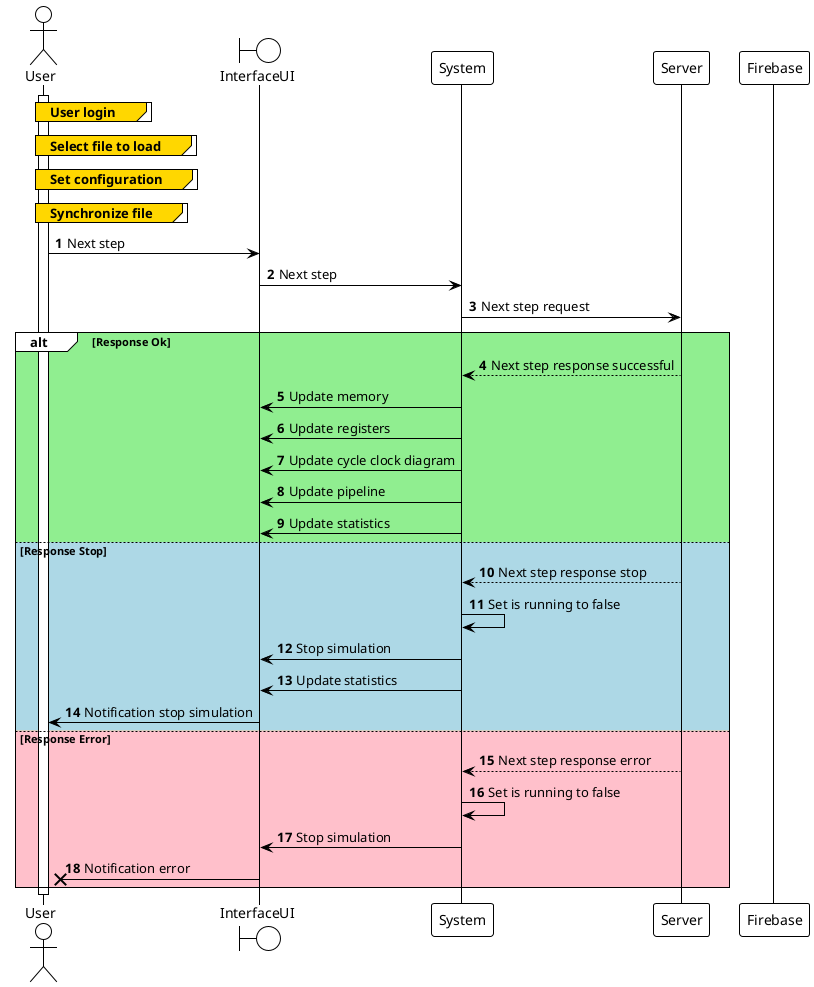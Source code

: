 @startuml
'https://plantuml.com/sequence-diagram
!theme plain
'!pragma teoz true &
autonumber

actor User
boundary InterfaceUI
participant System
participant Server
participant Firebase

activate User
group#Gold User login

end
group#Gold Select file to load

end
group#Gold Set configuration

end
group#Gold Synchronize file

end

User -> InterfaceUI: Next step
InterfaceUI -> System: Next step
System -> Server: Next step request

alt #LightGreen Response Ok
  System <-- Server: Next step response successful
  InterfaceUI <- System: Update memory
  InterfaceUI <- System: Update registers
  InterfaceUI <- System: Update cycle clock diagram
  InterfaceUI <- System: Update pipeline
  InterfaceUI <- System: Update statistics
else #LightBlue  Response Stop
  System <-- Server: Next step response stop
  System -> System: Set is running to false
  InterfaceUI <- System: Stop simulation
  InterfaceUI <- System: Update statistics
  User <- InterfaceUI: Notification stop simulation
else #Pink  Response Error
  System <-- Server: Next step response error
  System -> System: Set is running to false
  InterfaceUI <- System: Stop simulation
  User x<- InterfaceUI: Notification error
end



deactivate InterfaceUI
deactivate User

@enduml
